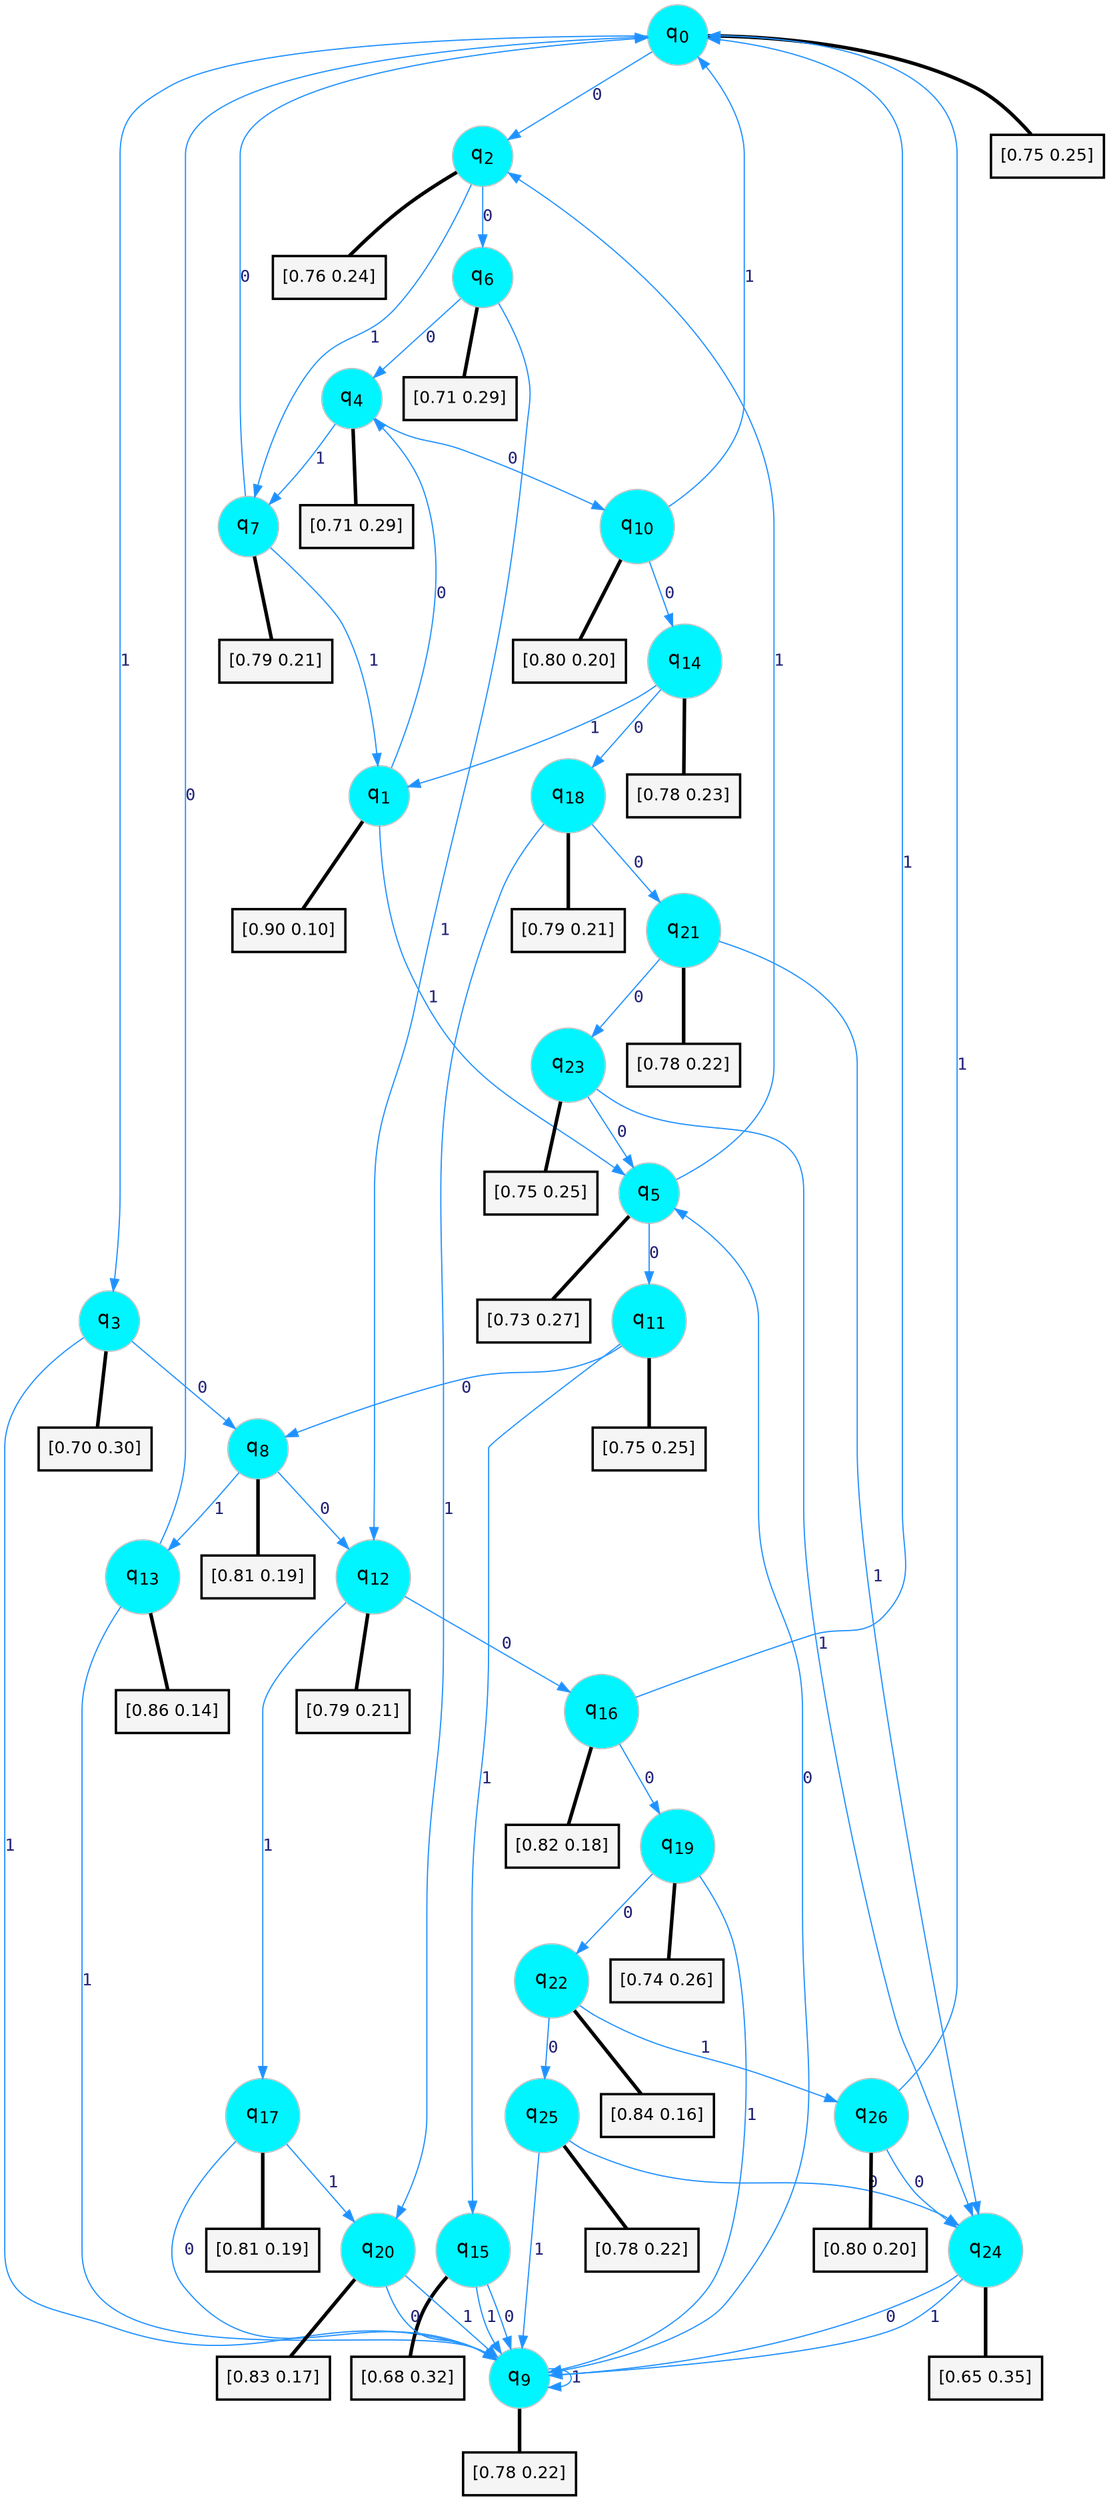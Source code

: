 digraph G {
graph [
bgcolor=transparent, dpi=300, rankdir=TD, size="40,25"];
node [
color=gray, fillcolor=turquoise1, fontcolor=black, fontname=Helvetica, fontsize=16, fontweight=bold, shape=circle, style=filled];
edge [
arrowsize=1, color=dodgerblue1, fontcolor=midnightblue, fontname=courier, fontweight=bold, penwidth=1, style=solid, weight=20];
0[label=<q<SUB>0</SUB>>];
1[label=<q<SUB>1</SUB>>];
2[label=<q<SUB>2</SUB>>];
3[label=<q<SUB>3</SUB>>];
4[label=<q<SUB>4</SUB>>];
5[label=<q<SUB>5</SUB>>];
6[label=<q<SUB>6</SUB>>];
7[label=<q<SUB>7</SUB>>];
8[label=<q<SUB>8</SUB>>];
9[label=<q<SUB>9</SUB>>];
10[label=<q<SUB>10</SUB>>];
11[label=<q<SUB>11</SUB>>];
12[label=<q<SUB>12</SUB>>];
13[label=<q<SUB>13</SUB>>];
14[label=<q<SUB>14</SUB>>];
15[label=<q<SUB>15</SUB>>];
16[label=<q<SUB>16</SUB>>];
17[label=<q<SUB>17</SUB>>];
18[label=<q<SUB>18</SUB>>];
19[label=<q<SUB>19</SUB>>];
20[label=<q<SUB>20</SUB>>];
21[label=<q<SUB>21</SUB>>];
22[label=<q<SUB>22</SUB>>];
23[label=<q<SUB>23</SUB>>];
24[label=<q<SUB>24</SUB>>];
25[label=<q<SUB>25</SUB>>];
26[label=<q<SUB>26</SUB>>];
27[label="[0.75 0.25]", shape=box,fontcolor=black, fontname=Helvetica, fontsize=14, penwidth=2, fillcolor=whitesmoke,color=black];
28[label="[0.90 0.10]", shape=box,fontcolor=black, fontname=Helvetica, fontsize=14, penwidth=2, fillcolor=whitesmoke,color=black];
29[label="[0.76 0.24]", shape=box,fontcolor=black, fontname=Helvetica, fontsize=14, penwidth=2, fillcolor=whitesmoke,color=black];
30[label="[0.70 0.30]", shape=box,fontcolor=black, fontname=Helvetica, fontsize=14, penwidth=2, fillcolor=whitesmoke,color=black];
31[label="[0.71 0.29]", shape=box,fontcolor=black, fontname=Helvetica, fontsize=14, penwidth=2, fillcolor=whitesmoke,color=black];
32[label="[0.73 0.27]", shape=box,fontcolor=black, fontname=Helvetica, fontsize=14, penwidth=2, fillcolor=whitesmoke,color=black];
33[label="[0.71 0.29]", shape=box,fontcolor=black, fontname=Helvetica, fontsize=14, penwidth=2, fillcolor=whitesmoke,color=black];
34[label="[0.79 0.21]", shape=box,fontcolor=black, fontname=Helvetica, fontsize=14, penwidth=2, fillcolor=whitesmoke,color=black];
35[label="[0.81 0.19]", shape=box,fontcolor=black, fontname=Helvetica, fontsize=14, penwidth=2, fillcolor=whitesmoke,color=black];
36[label="[0.78 0.22]", shape=box,fontcolor=black, fontname=Helvetica, fontsize=14, penwidth=2, fillcolor=whitesmoke,color=black];
37[label="[0.80 0.20]", shape=box,fontcolor=black, fontname=Helvetica, fontsize=14, penwidth=2, fillcolor=whitesmoke,color=black];
38[label="[0.75 0.25]", shape=box,fontcolor=black, fontname=Helvetica, fontsize=14, penwidth=2, fillcolor=whitesmoke,color=black];
39[label="[0.79 0.21]", shape=box,fontcolor=black, fontname=Helvetica, fontsize=14, penwidth=2, fillcolor=whitesmoke,color=black];
40[label="[0.86 0.14]", shape=box,fontcolor=black, fontname=Helvetica, fontsize=14, penwidth=2, fillcolor=whitesmoke,color=black];
41[label="[0.78 0.23]", shape=box,fontcolor=black, fontname=Helvetica, fontsize=14, penwidth=2, fillcolor=whitesmoke,color=black];
42[label="[0.68 0.32]", shape=box,fontcolor=black, fontname=Helvetica, fontsize=14, penwidth=2, fillcolor=whitesmoke,color=black];
43[label="[0.82 0.18]", shape=box,fontcolor=black, fontname=Helvetica, fontsize=14, penwidth=2, fillcolor=whitesmoke,color=black];
44[label="[0.81 0.19]", shape=box,fontcolor=black, fontname=Helvetica, fontsize=14, penwidth=2, fillcolor=whitesmoke,color=black];
45[label="[0.79 0.21]", shape=box,fontcolor=black, fontname=Helvetica, fontsize=14, penwidth=2, fillcolor=whitesmoke,color=black];
46[label="[0.74 0.26]", shape=box,fontcolor=black, fontname=Helvetica, fontsize=14, penwidth=2, fillcolor=whitesmoke,color=black];
47[label="[0.83 0.17]", shape=box,fontcolor=black, fontname=Helvetica, fontsize=14, penwidth=2, fillcolor=whitesmoke,color=black];
48[label="[0.78 0.22]", shape=box,fontcolor=black, fontname=Helvetica, fontsize=14, penwidth=2, fillcolor=whitesmoke,color=black];
49[label="[0.84 0.16]", shape=box,fontcolor=black, fontname=Helvetica, fontsize=14, penwidth=2, fillcolor=whitesmoke,color=black];
50[label="[0.75 0.25]", shape=box,fontcolor=black, fontname=Helvetica, fontsize=14, penwidth=2, fillcolor=whitesmoke,color=black];
51[label="[0.65 0.35]", shape=box,fontcolor=black, fontname=Helvetica, fontsize=14, penwidth=2, fillcolor=whitesmoke,color=black];
52[label="[0.78 0.22]", shape=box,fontcolor=black, fontname=Helvetica, fontsize=14, penwidth=2, fillcolor=whitesmoke,color=black];
53[label="[0.80 0.20]", shape=box,fontcolor=black, fontname=Helvetica, fontsize=14, penwidth=2, fillcolor=whitesmoke,color=black];
0->2 [label=0];
0->3 [label=1];
0->27 [arrowhead=none, penwidth=3,color=black];
1->4 [label=0];
1->5 [label=1];
1->28 [arrowhead=none, penwidth=3,color=black];
2->6 [label=0];
2->7 [label=1];
2->29 [arrowhead=none, penwidth=3,color=black];
3->8 [label=0];
3->9 [label=1];
3->30 [arrowhead=none, penwidth=3,color=black];
4->10 [label=0];
4->7 [label=1];
4->31 [arrowhead=none, penwidth=3,color=black];
5->11 [label=0];
5->2 [label=1];
5->32 [arrowhead=none, penwidth=3,color=black];
6->4 [label=0];
6->12 [label=1];
6->33 [arrowhead=none, penwidth=3,color=black];
7->0 [label=0];
7->1 [label=1];
7->34 [arrowhead=none, penwidth=3,color=black];
8->12 [label=0];
8->13 [label=1];
8->35 [arrowhead=none, penwidth=3,color=black];
9->5 [label=0];
9->9 [label=1];
9->36 [arrowhead=none, penwidth=3,color=black];
10->14 [label=0];
10->0 [label=1];
10->37 [arrowhead=none, penwidth=3,color=black];
11->8 [label=0];
11->15 [label=1];
11->38 [arrowhead=none, penwidth=3,color=black];
12->16 [label=0];
12->17 [label=1];
12->39 [arrowhead=none, penwidth=3,color=black];
13->0 [label=0];
13->9 [label=1];
13->40 [arrowhead=none, penwidth=3,color=black];
14->18 [label=0];
14->1 [label=1];
14->41 [arrowhead=none, penwidth=3,color=black];
15->9 [label=0];
15->9 [label=1];
15->42 [arrowhead=none, penwidth=3,color=black];
16->19 [label=0];
16->0 [label=1];
16->43 [arrowhead=none, penwidth=3,color=black];
17->9 [label=0];
17->20 [label=1];
17->44 [arrowhead=none, penwidth=3,color=black];
18->21 [label=0];
18->20 [label=1];
18->45 [arrowhead=none, penwidth=3,color=black];
19->22 [label=0];
19->9 [label=1];
19->46 [arrowhead=none, penwidth=3,color=black];
20->9 [label=0];
20->9 [label=1];
20->47 [arrowhead=none, penwidth=3,color=black];
21->23 [label=0];
21->24 [label=1];
21->48 [arrowhead=none, penwidth=3,color=black];
22->25 [label=0];
22->26 [label=1];
22->49 [arrowhead=none, penwidth=3,color=black];
23->5 [label=0];
23->24 [label=1];
23->50 [arrowhead=none, penwidth=3,color=black];
24->9 [label=0];
24->9 [label=1];
24->51 [arrowhead=none, penwidth=3,color=black];
25->24 [label=0];
25->9 [label=1];
25->52 [arrowhead=none, penwidth=3,color=black];
26->24 [label=0];
26->0 [label=1];
26->53 [arrowhead=none, penwidth=3,color=black];
}
